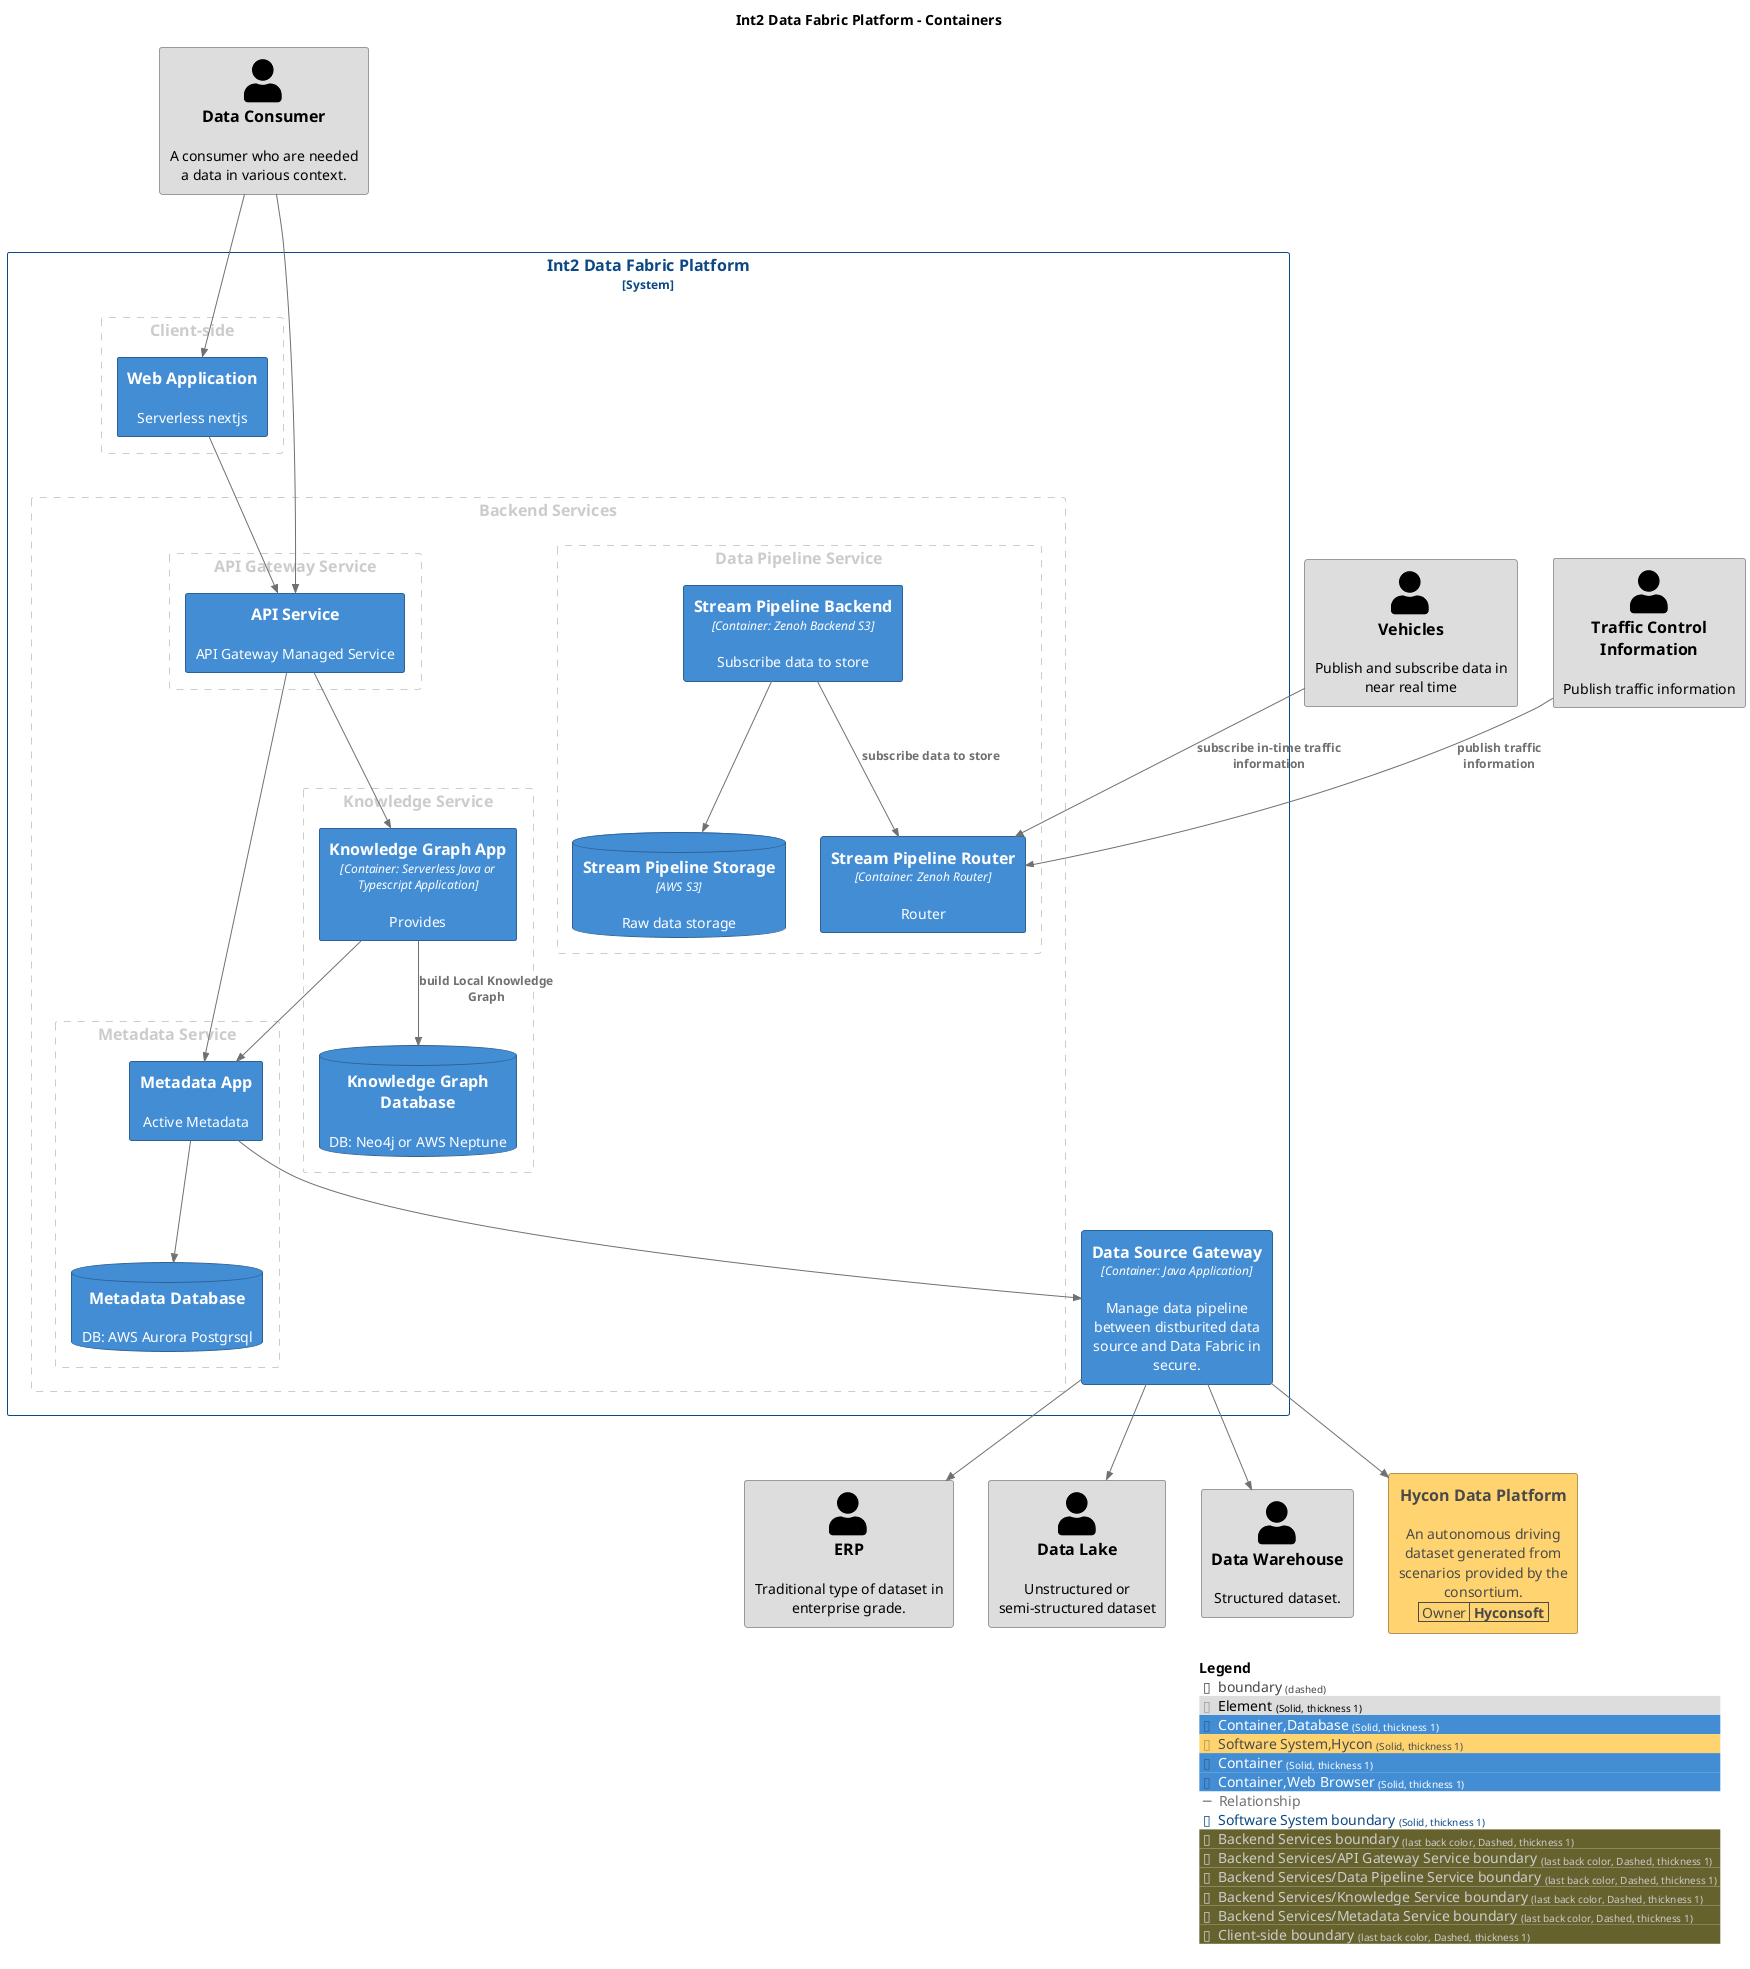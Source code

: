 @startuml
set separator none
title Int2 Data Fabric Platform - Containers

top to bottom direction

!include <C4/C4>
!include <C4/C4_Context>
!include <C4/C4_Container>

AddElementTag("Element", $bgColor="#dddddd", $borderColor="#9a9a9a", $fontColor="#000000", $sprite="", $shadowing="", $borderStyle="Solid", $borderThickness="1")
AddElementTag("Container,Database", $bgColor="#438dd5", $borderColor="#2e6295", $fontColor="#ffffff", $sprite="", $shadowing="", $borderStyle="Solid", $borderThickness="1")
AddElementTag("Software System,Hycon", $bgColor="#ffd470", $borderColor="#b2944e", $fontColor="#4a4a4a", $sprite="", $shadowing="", $borderStyle="Solid", $borderThickness="1")
AddElementTag("Container", $bgColor="#438dd5", $borderColor="#2e6295", $fontColor="#ffffff", $sprite="", $shadowing="", $borderStyle="Solid", $borderThickness="1")
AddElementTag("Container,Web Browser", $bgColor="#438dd5", $borderColor="#2e6295", $fontColor="#ffffff", $sprite="", $shadowing="", $borderStyle="Solid", $borderThickness="1")

AddRelTag("Relationship", $textColor="#707070", $lineColor="#707070", $lineStyle = "")

AddBoundaryTag("Software System", $bgColor="#ffffff", $borderColor="#0b4884", $fontColor="#0b4884", $shadowing="", $borderStyle="Solid", $borderThickness="1")

Person(DataConsumer, "Data Consumer", $descr="A consumer who are needed a data in various context.", $tags="Element", $link="")
Person(ERP, "ERP", $descr="Traditional type of dataset in enterprise grade.", $tags="Element", $link="")
Person(DataLake, "Data Lake", $descr="Unstructured or semi-structured dataset", $tags="Element", $link="")
Person(DataWarehouse, "Data Warehouse", $descr="Structured dataset.", $tags="Element", $link="")
Person(Vehicles, "Vehicles", $descr="Publish and subscribe data in near real time", $tags="Element", $link="")
Person(TrafficControlInformation, "Traffic Control Information", $descr="Publish traffic information", $tags="Element", $link="")
WithoutPropertyHeader()
AddProperty("Owner","Hyconsoft")
System(HyconDataPlatform, "Hycon Data Platform", $descr="An autonomous driving dataset generated from scenarios provided by the consortium.", $tags="Software System,Hycon", $link="")

System_Boundary("Int2DataFabricPlatform_boundary", "Int2 Data Fabric Platform", $tags="Software System") {
  AddBoundaryTag("Backend Services", $borderColor="#cccccc", $fontColor="#cccccc", $borderStyle="Dashed", $borderThickness="1")
  Boundary(group_1, "Backend Services", $tags="Backend Services") {
      AddBoundaryTag("Backend Services/API Gateway Service", $borderColor="#cccccc", $fontColor="#cccccc", $borderStyle="Dashed", $borderThickness="1")
      Boundary(group_2, "API Gateway Service", $tags="Backend Services/API Gateway Service") {
        Container(Int2DataFabricPlatform.APIService, "API Service", $techn="", $descr="API Gateway Managed Service", $tags="Container", $link="")
      }

      AddBoundaryTag("Backend Services/Data Pipeline Service", $borderColor="#cccccc", $fontColor="#cccccc", $borderStyle="Dashed", $borderThickness="1")
      Boundary(group_3, "Data Pipeline Service", $tags="Backend Services/Data Pipeline Service") {
        Container(Int2DataFabricPlatform.StreamPipelineBackend, "Stream Pipeline Backend", $techn="Container: Zenoh Backend S3", $descr="Subscribe data to store", $tags="Container", $link="")
        Container(Int2DataFabricPlatform.StreamPipelineRouter, "Stream Pipeline Router", $techn="Container: Zenoh Router", $descr="Router", $tags="Container", $link="")
        ContainerDb(Int2DataFabricPlatform.StreamPipelineStorage, "Stream Pipeline Storage", $techn="AWS S3", $descr="Raw data storage", $tags="Container,Database", $link="")
      }

      AddBoundaryTag("Backend Services/Knowledge Service", $borderColor="#cccccc", $fontColor="#cccccc", $borderStyle="Dashed", $borderThickness="1")
      Boundary(group_4, "Knowledge Service", $tags="Backend Services/Knowledge Service") {
        Container(Int2DataFabricPlatform.KnowledgeGraphApp, "Knowledge Graph App", $techn="Container: Serverless Java or Typescript Application", $descr="Provides", $tags="Container", $link="")
        ContainerDb(Int2DataFabricPlatform.KnowledgeGraphDatabase, "Knowledge Graph Database", $techn="", $descr="DB: Neo4j or AWS Neptune", $tags="Container,Database", $link="")
      }

      AddBoundaryTag("Backend Services/Metadata Service", $borderColor="#cccccc", $fontColor="#cccccc", $borderStyle="Dashed", $borderThickness="1")
      Boundary(group_5, "Metadata Service", $tags="Backend Services/Metadata Service") {
        Container(Int2DataFabricPlatform.MetadataApp, "Metadata App", $techn="", $descr="Active Metadata", $tags="Container", $link="")
        ContainerDb(Int2DataFabricPlatform.MetadataDatabase, "Metadata Database", $techn="", $descr="DB: AWS Aurora Postgrsql", $tags="Container,Database", $link="")
      }

  }

  AddBoundaryTag("Client-side", $borderColor="#cccccc", $fontColor="#cccccc", $borderStyle="Dashed", $borderThickness="1")
  Boundary(group_6, "Client-side", $tags="Client-side") {
    Container(Int2DataFabricPlatform.WebApplication, "Web Application", $techn="", $descr="Serverless nextjs", $tags="Container,Web Browser", $link="")
  }

  Container(Int2DataFabricPlatform.DataSourceGateway, "Data Source Gateway", $techn="Container: Java Application", $descr="Manage data pipeline between distburited data source and Data Fabric in secure.", $tags="Container", $link="")
}

Rel(Int2DataFabricPlatform.StreamPipelineBackend, Int2DataFabricPlatform.StreamPipelineRouter, "subscribe data to store", $techn="", $tags="Relationship", $link="")
Rel(Int2DataFabricPlatform.StreamPipelineBackend, Int2DataFabricPlatform.StreamPipelineStorage, "", $techn="", $tags="Relationship", $link="")
Rel(TrafficControlInformation, Int2DataFabricPlatform.StreamPipelineRouter, "publish traffic information", $techn="", $tags="Relationship", $link="")
Rel(Int2DataFabricPlatform.DataSourceGateway, HyconDataPlatform, "", $techn="", $tags="Relationship", $link="")
Rel(DataConsumer, Int2DataFabricPlatform.APIService, "", $techn="", $tags="Relationship", $link="")
Rel(DataConsumer, Int2DataFabricPlatform.WebApplication, "", $techn="", $tags="Relationship", $link="")
Rel(Int2DataFabricPlatform.KnowledgeGraphApp, Int2DataFabricPlatform.KnowledgeGraphDatabase, "build Local Knowledge Graph", $techn="", $tags="Relationship", $link="")
Rel(Int2DataFabricPlatform.KnowledgeGraphApp, Int2DataFabricPlatform.MetadataApp, "", $techn="", $tags="Relationship", $link="")
Rel(Int2DataFabricPlatform.DataSourceGateway, ERP, "", $techn="", $tags="Relationship", $link="")
Rel(Int2DataFabricPlatform.DataSourceGateway, DataLake, "", $techn="", $tags="Relationship", $link="")
Rel(Int2DataFabricPlatform.DataSourceGateway, DataWarehouse, "", $techn="", $tags="Relationship", $link="")
Rel(Vehicles, Int2DataFabricPlatform.StreamPipelineRouter, "subscribe in-time traffic information", $techn="", $tags="Relationship", $link="")
Rel(Int2DataFabricPlatform.MetadataApp, Int2DataFabricPlatform.DataSourceGateway, "", $techn="", $tags="Relationship", $link="")
Rel(Int2DataFabricPlatform.MetadataApp, Int2DataFabricPlatform.MetadataDatabase, "", $techn="", $tags="Relationship", $link="")
Rel(Int2DataFabricPlatform.APIService, Int2DataFabricPlatform.KnowledgeGraphApp, "", $techn="", $tags="Relationship", $link="")
Rel(Int2DataFabricPlatform.APIService, Int2DataFabricPlatform.MetadataApp, "", $techn="", $tags="Relationship", $link="")
Rel(Int2DataFabricPlatform.WebApplication, Int2DataFabricPlatform.APIService, "", $techn="", $tags="Relationship", $link="")

SHOW_LEGEND(true)
@enduml